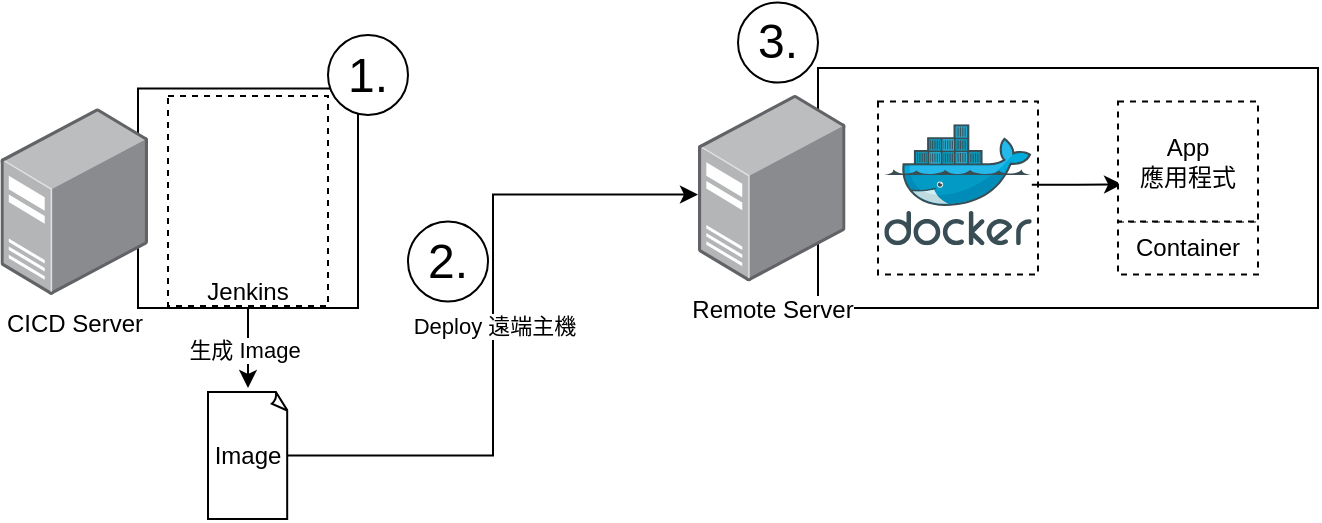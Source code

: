 <mxfile version="24.7.5" pages="3">
  <diagram id="zGulmCbrl5WKnLMLyR-G" name="架構">
    <mxGraphModel dx="907" dy="582" grid="1" gridSize="10" guides="1" tooltips="1" connect="1" arrows="1" fold="1" page="1" pageScale="1" pageWidth="1169" pageHeight="827" math="0" shadow="0">
      <root>
        <mxCell id="0" />
        <mxCell id="1" parent="0" />
        <mxCell id="hnr1kKXd9vWUxd9cDDd0-31" style="edgeStyle=orthogonalEdgeStyle;rounded=0;orthogonalLoop=1;jettySize=auto;html=1;" edge="1" parent="1" source="hnr1kKXd9vWUxd9cDDd0-17">
          <mxGeometry relative="1" as="geometry">
            <mxPoint x="325" y="380.0" as="targetPoint" />
          </mxGeometry>
        </mxCell>
        <mxCell id="hnr1kKXd9vWUxd9cDDd0-33" value="生成 Image" style="edgeLabel;html=1;align=center;verticalAlign=middle;resizable=0;points=[];" vertex="1" connectable="0" parent="hnr1kKXd9vWUxd9cDDd0-31">
          <mxGeometry x="-0.009" y="-2" relative="1" as="geometry">
            <mxPoint x="-2" y="-1" as="offset" />
          </mxGeometry>
        </mxCell>
        <mxCell id="hnr1kKXd9vWUxd9cDDd0-17" value="" style="rounded=0;whiteSpace=wrap;html=1;" vertex="1" parent="1">
          <mxGeometry x="270" y="230.25" width="110" height="109.75" as="geometry" />
        </mxCell>
        <mxCell id="hnr1kKXd9vWUxd9cDDd0-27" value="&lt;div&gt;&lt;/div&gt;" style="rounded=0;whiteSpace=wrap;html=1;dashed=1;" vertex="1" parent="1">
          <mxGeometry x="285" y="234" width="80" height="105" as="geometry" />
        </mxCell>
        <mxCell id="hnr1kKXd9vWUxd9cDDd0-24" value="Jenkins" style="shape=image;verticalLabelPosition=bottom;labelBackgroundColor=default;verticalAlign=top;aspect=fixed;imageAspect=0;image=https://s4.itho.me/sites/default/files/images/733%20%E5%B0%81%E9%9D%A25%20(P28-4%E5%A4%A7%E5%B7%A5%E5%85%B7-Jenkins)-400.png;" vertex="1" parent="1">
          <mxGeometry x="295" y="234" width="60" height="84" as="geometry" />
        </mxCell>
        <mxCell id="KYfs4C4D3kgQdrwAm8qE-4" value="" style="rounded=0;whiteSpace=wrap;html=1;" parent="1" vertex="1">
          <mxGeometry x="610" y="220" width="250" height="120" as="geometry" />
        </mxCell>
        <mxCell id="KYfs4C4D3kgQdrwAm8qE-8" value="&lt;div&gt;&lt;/div&gt;" style="rounded=0;whiteSpace=wrap;html=1;dashed=1;" parent="1" vertex="1">
          <mxGeometry x="640" y="236.75" width="80" height="86.5" as="geometry" />
        </mxCell>
        <mxCell id="KYfs4C4D3kgQdrwAm8qE-2" value="Remote Server" style="image;points=[];aspect=fixed;html=1;align=center;shadow=0;dashed=0;image=img/lib/allied_telesis/computer_and_terminals/Server_Desktop.svg;" parent="1" vertex="1">
          <mxGeometry x="550" y="233.25" width="73.76" height="93.5" as="geometry" />
        </mxCell>
        <mxCell id="hnr1kKXd9vWUxd9cDDd0-28" style="edgeStyle=orthogonalEdgeStyle;rounded=0;orthogonalLoop=1;jettySize=auto;html=1;" edge="1" parent="1" source="KYfs4C4D3kgQdrwAm8qE-3">
          <mxGeometry relative="1" as="geometry">
            <mxPoint x="762.034" y="278.147" as="targetPoint" />
          </mxGeometry>
        </mxCell>
        <mxCell id="KYfs4C4D3kgQdrwAm8qE-3" value="" style="image;sketch=0;aspect=fixed;html=1;points=[];align=center;fontSize=12;image=img/lib/mscae/Docker.svg;" parent="1" vertex="1">
          <mxGeometry x="643.11" y="248.13" width="73.78" height="60.5" as="geometry" />
        </mxCell>
        <mxCell id="KYfs4C4D3kgQdrwAm8qE-6" value="Container" style="rounded=0;whiteSpace=wrap;html=1;dashed=1;" parent="1" vertex="1">
          <mxGeometry x="760" y="296.75" width="70" height="26.5" as="geometry" />
        </mxCell>
        <mxCell id="KYfs4C4D3kgQdrwAm8qE-9" value="App&lt;div&gt;應用程式&lt;/div&gt;" style="rounded=0;whiteSpace=wrap;html=1;dashed=1;" parent="1" vertex="1">
          <mxGeometry x="760" y="236.75" width="70" height="60" as="geometry" />
        </mxCell>
        <mxCell id="hnr1kKXd9vWUxd9cDDd0-1" value="CICD Server" style="image;points=[];aspect=fixed;html=1;align=center;shadow=0;dashed=0;image=img/lib/allied_telesis/computer_and_terminals/Server_Desktop.svg;" vertex="1" parent="1">
          <mxGeometry x="201.24" y="240" width="73.76" height="93.5" as="geometry" />
        </mxCell>
        <mxCell id="hnr1kKXd9vWUxd9cDDd0-30" value="Image" style="whiteSpace=wrap;html=1;shape=mxgraph.basic.document" vertex="1" parent="1">
          <mxGeometry x="305" y="382" width="40" height="63.5" as="geometry" />
        </mxCell>
        <mxCell id="hnr1kKXd9vWUxd9cDDd0-32" style="edgeStyle=orthogonalEdgeStyle;rounded=0;orthogonalLoop=1;jettySize=auto;html=1;entryX=0;entryY=0.535;entryDx=0;entryDy=0;entryPerimeter=0;" edge="1" parent="1" source="hnr1kKXd9vWUxd9cDDd0-30" target="KYfs4C4D3kgQdrwAm8qE-2">
          <mxGeometry relative="1" as="geometry" />
        </mxCell>
        <mxCell id="hnr1kKXd9vWUxd9cDDd0-34" value="Deploy 遠端主機" style="edgeLabel;html=1;align=center;verticalAlign=middle;resizable=0;points=[];" vertex="1" connectable="0" parent="hnr1kKXd9vWUxd9cDDd0-32">
          <mxGeometry x="0.0" relative="1" as="geometry">
            <mxPoint as="offset" />
          </mxGeometry>
        </mxCell>
        <mxCell id="hnr1kKXd9vWUxd9cDDd0-35" value="&lt;font style=&quot;font-size: 24px;&quot;&gt;1.&lt;/font&gt;" style="ellipse;whiteSpace=wrap;html=1;" vertex="1" parent="1">
          <mxGeometry x="365" y="203.5" width="40" height="40" as="geometry" />
        </mxCell>
        <mxCell id="hnr1kKXd9vWUxd9cDDd0-36" value="&lt;font style=&quot;font-size: 24px;&quot;&gt;2.&lt;/font&gt;" style="ellipse;whiteSpace=wrap;html=1;" vertex="1" parent="1">
          <mxGeometry x="405" y="296.75" width="40" height="40" as="geometry" />
        </mxCell>
        <mxCell id="hnr1kKXd9vWUxd9cDDd0-37" value="&lt;font style=&quot;font-size: 24px;&quot;&gt;3.&lt;/font&gt;" style="ellipse;whiteSpace=wrap;html=1;" vertex="1" parent="1">
          <mxGeometry x="570" y="187.25" width="40" height="40" as="geometry" />
        </mxCell>
      </root>
    </mxGraphModel>
  </diagram>
  <diagram name="決定Runtime副本" id="1Amc_j37sxDssn-ybJH9">
    <mxGraphModel dx="1315" dy="844" grid="1" gridSize="10" guides="1" tooltips="1" connect="1" arrows="1" fold="1" page="1" pageScale="1" pageWidth="1169" pageHeight="827" math="0" shadow="0">
      <root>
        <mxCell id="lldb4Gp3CRzsJXC3ru5u-0" />
        <mxCell id="lldb4Gp3CRzsJXC3ru5u-1" parent="lldb4Gp3CRzsJXC3ru5u-0" />
        <mxCell id="nEVGBtsOZPTAMh6AxARu-0" style="edgeStyle=orthogonalEdgeStyle;rounded=0;orthogonalLoop=1;jettySize=auto;html=1;" edge="1" parent="lldb4Gp3CRzsJXC3ru5u-1" source="nEVGBtsOZPTAMh6AxARu-2">
          <mxGeometry relative="1" as="geometry">
            <mxPoint x="325" y="380.0" as="targetPoint" />
          </mxGeometry>
        </mxCell>
        <mxCell id="nEVGBtsOZPTAMh6AxARu-1" value="生成 Image" style="edgeLabel;html=1;align=center;verticalAlign=middle;resizable=0;points=[];" vertex="1" connectable="0" parent="nEVGBtsOZPTAMh6AxARu-0">
          <mxGeometry x="-0.009" y="-2" relative="1" as="geometry">
            <mxPoint x="-2" y="-1" as="offset" />
          </mxGeometry>
        </mxCell>
        <mxCell id="nEVGBtsOZPTAMh6AxARu-2" value="" style="rounded=0;whiteSpace=wrap;html=1;" vertex="1" parent="lldb4Gp3CRzsJXC3ru5u-1">
          <mxGeometry x="270" y="230.25" width="110" height="109.75" as="geometry" />
        </mxCell>
        <mxCell id="nEVGBtsOZPTAMh6AxARu-3" value="&lt;div&gt;&lt;/div&gt;" style="rounded=0;whiteSpace=wrap;html=1;dashed=1;" vertex="1" parent="lldb4Gp3CRzsJXC3ru5u-1">
          <mxGeometry x="285" y="234" width="80" height="105" as="geometry" />
        </mxCell>
        <mxCell id="nEVGBtsOZPTAMh6AxARu-4" value="Jenkins" style="shape=image;verticalLabelPosition=bottom;labelBackgroundColor=default;verticalAlign=top;aspect=fixed;imageAspect=0;image=https://s4.itho.me/sites/default/files/images/733%20%E5%B0%81%E9%9D%A25%20(P28-4%E5%A4%A7%E5%B7%A5%E5%85%B7-Jenkins)-400.png;" vertex="1" parent="lldb4Gp3CRzsJXC3ru5u-1">
          <mxGeometry x="295" y="234" width="60" height="84" as="geometry" />
        </mxCell>
        <mxCell id="nEVGBtsOZPTAMh6AxARu-5" value="" style="rounded=0;whiteSpace=wrap;html=1;" vertex="1" parent="lldb4Gp3CRzsJXC3ru5u-1">
          <mxGeometry x="610" y="220" width="250" height="120" as="geometry" />
        </mxCell>
        <mxCell id="nEVGBtsOZPTAMh6AxARu-6" value="&lt;div&gt;&lt;/div&gt;" style="rounded=0;whiteSpace=wrap;html=1;dashed=1;" vertex="1" parent="lldb4Gp3CRzsJXC3ru5u-1">
          <mxGeometry x="640" y="236.75" width="80" height="86.5" as="geometry" />
        </mxCell>
        <mxCell id="nEVGBtsOZPTAMh6AxARu-7" value="Remote Server" style="image;points=[];aspect=fixed;html=1;align=center;shadow=0;dashed=0;image=img/lib/allied_telesis/computer_and_terminals/Server_Desktop.svg;" vertex="1" parent="lldb4Gp3CRzsJXC3ru5u-1">
          <mxGeometry x="550" y="233.25" width="73.76" height="93.5" as="geometry" />
        </mxCell>
        <mxCell id="nEVGBtsOZPTAMh6AxARu-8" style="edgeStyle=orthogonalEdgeStyle;rounded=0;orthogonalLoop=1;jettySize=auto;html=1;" edge="1" parent="lldb4Gp3CRzsJXC3ru5u-1" source="nEVGBtsOZPTAMh6AxARu-9">
          <mxGeometry relative="1" as="geometry">
            <mxPoint x="762.034" y="278.147" as="targetPoint" />
          </mxGeometry>
        </mxCell>
        <mxCell id="nEVGBtsOZPTAMh6AxARu-9" value="" style="image;sketch=0;aspect=fixed;html=1;points=[];align=center;fontSize=12;image=img/lib/mscae/Docker.svg;" vertex="1" parent="lldb4Gp3CRzsJXC3ru5u-1">
          <mxGeometry x="643.11" y="248.13" width="73.78" height="60.5" as="geometry" />
        </mxCell>
        <mxCell id="nEVGBtsOZPTAMh6AxARu-10" value="Container" style="rounded=0;whiteSpace=wrap;html=1;dashed=1;" vertex="1" parent="lldb4Gp3CRzsJXC3ru5u-1">
          <mxGeometry x="760" y="296.75" width="70" height="26.5" as="geometry" />
        </mxCell>
        <mxCell id="nEVGBtsOZPTAMh6AxARu-11" value="App&lt;div&gt;應用程式&lt;/div&gt;" style="rounded=0;whiteSpace=wrap;html=1;dashed=1;" vertex="1" parent="lldb4Gp3CRzsJXC3ru5u-1">
          <mxGeometry x="760" y="236.75" width="70" height="60" as="geometry" />
        </mxCell>
        <mxCell id="nEVGBtsOZPTAMh6AxARu-12" value="CICD Server" style="image;points=[];aspect=fixed;html=1;align=center;shadow=0;dashed=0;image=img/lib/allied_telesis/computer_and_terminals/Server_Desktop.svg;" vertex="1" parent="lldb4Gp3CRzsJXC3ru5u-1">
          <mxGeometry x="201.24" y="240" width="73.76" height="93.5" as="geometry" />
        </mxCell>
        <mxCell id="nEVGBtsOZPTAMh6AxARu-13" value="Image" style="whiteSpace=wrap;html=1;shape=mxgraph.basic.document" vertex="1" parent="lldb4Gp3CRzsJXC3ru5u-1">
          <mxGeometry x="305" y="382" width="40" height="63.5" as="geometry" />
        </mxCell>
        <mxCell id="nEVGBtsOZPTAMh6AxARu-14" style="edgeStyle=orthogonalEdgeStyle;rounded=0;orthogonalLoop=1;jettySize=auto;html=1;entryX=0;entryY=0.535;entryDx=0;entryDy=0;entryPerimeter=0;" edge="1" parent="lldb4Gp3CRzsJXC3ru5u-1" source="nEVGBtsOZPTAMh6AxARu-13" target="nEVGBtsOZPTAMh6AxARu-7">
          <mxGeometry relative="1" as="geometry" />
        </mxCell>
        <mxCell id="nEVGBtsOZPTAMh6AxARu-15" value="Deploy 遠端主機" style="edgeLabel;html=1;align=center;verticalAlign=middle;resizable=0;points=[];" vertex="1" connectable="0" parent="nEVGBtsOZPTAMh6AxARu-14">
          <mxGeometry x="0.0" relative="1" as="geometry">
            <mxPoint as="offset" />
          </mxGeometry>
        </mxCell>
        <mxCell id="nEVGBtsOZPTAMh6AxARu-19" value="" style="swimlane;startSize=0;strokeWidth=7;fillColor=#dae8fc;strokeColor=#CC0000;dashed=1;" vertex="1" parent="lldb4Gp3CRzsJXC3ru5u-1">
          <mxGeometry x="180" y="200" width="230" height="280" as="geometry" />
        </mxCell>
      </root>
    </mxGraphModel>
  </diagram>
  <diagram name="檢查使用的Runtime" id="BQIIO7aI4EustTDeWfjX">
    <mxGraphModel dx="1315" dy="844" grid="1" gridSize="10" guides="1" tooltips="1" connect="1" arrows="1" fold="1" page="1" pageScale="1" pageWidth="1169" pageHeight="827" math="0" shadow="0">
      <root>
        <mxCell id="9yCowEcjL1yYhiwPV2Tr-0" />
        <mxCell id="9yCowEcjL1yYhiwPV2Tr-1" parent="9yCowEcjL1yYhiwPV2Tr-0" />
        <mxCell id="9yCowEcjL1yYhiwPV2Tr-2" style="edgeStyle=orthogonalEdgeStyle;rounded=0;orthogonalLoop=1;jettySize=auto;html=1;" edge="1" parent="9yCowEcjL1yYhiwPV2Tr-1" source="9yCowEcjL1yYhiwPV2Tr-4">
          <mxGeometry relative="1" as="geometry">
            <mxPoint x="325" y="380.0" as="targetPoint" />
          </mxGeometry>
        </mxCell>
        <mxCell id="9yCowEcjL1yYhiwPV2Tr-3" value="生成 Image" style="edgeLabel;html=1;align=center;verticalAlign=middle;resizable=0;points=[];" vertex="1" connectable="0" parent="9yCowEcjL1yYhiwPV2Tr-2">
          <mxGeometry x="-0.009" y="-2" relative="1" as="geometry">
            <mxPoint x="-2" y="-1" as="offset" />
          </mxGeometry>
        </mxCell>
        <mxCell id="9yCowEcjL1yYhiwPV2Tr-4" value="" style="rounded=0;whiteSpace=wrap;html=1;" vertex="1" parent="9yCowEcjL1yYhiwPV2Tr-1">
          <mxGeometry x="270" y="230.25" width="110" height="109.75" as="geometry" />
        </mxCell>
        <mxCell id="9yCowEcjL1yYhiwPV2Tr-5" value="&lt;div&gt;&lt;/div&gt;" style="rounded=0;whiteSpace=wrap;html=1;dashed=1;" vertex="1" parent="9yCowEcjL1yYhiwPV2Tr-1">
          <mxGeometry x="285" y="234" width="80" height="105" as="geometry" />
        </mxCell>
        <mxCell id="9yCowEcjL1yYhiwPV2Tr-6" value="Jenkins" style="shape=image;verticalLabelPosition=bottom;labelBackgroundColor=default;verticalAlign=top;aspect=fixed;imageAspect=0;image=https://s4.itho.me/sites/default/files/images/733%20%E5%B0%81%E9%9D%A25%20(P28-4%E5%A4%A7%E5%B7%A5%E5%85%B7-Jenkins)-400.png;" vertex="1" parent="9yCowEcjL1yYhiwPV2Tr-1">
          <mxGeometry x="295" y="234" width="60" height="84" as="geometry" />
        </mxCell>
        <mxCell id="9yCowEcjL1yYhiwPV2Tr-7" value="" style="rounded=0;whiteSpace=wrap;html=1;" vertex="1" parent="9yCowEcjL1yYhiwPV2Tr-1">
          <mxGeometry x="610" y="220" width="250" height="120" as="geometry" />
        </mxCell>
        <mxCell id="9yCowEcjL1yYhiwPV2Tr-8" value="&lt;div&gt;&lt;/div&gt;" style="rounded=0;whiteSpace=wrap;html=1;dashed=1;" vertex="1" parent="9yCowEcjL1yYhiwPV2Tr-1">
          <mxGeometry x="640" y="236.75" width="80" height="86.5" as="geometry" />
        </mxCell>
        <mxCell id="9yCowEcjL1yYhiwPV2Tr-9" value="Remote Server" style="image;points=[];aspect=fixed;html=1;align=center;shadow=0;dashed=0;image=img/lib/allied_telesis/computer_and_terminals/Server_Desktop.svg;" vertex="1" parent="9yCowEcjL1yYhiwPV2Tr-1">
          <mxGeometry x="550" y="233.25" width="73.76" height="93.5" as="geometry" />
        </mxCell>
        <mxCell id="9yCowEcjL1yYhiwPV2Tr-10" style="edgeStyle=orthogonalEdgeStyle;rounded=0;orthogonalLoop=1;jettySize=auto;html=1;" edge="1" parent="9yCowEcjL1yYhiwPV2Tr-1" source="9yCowEcjL1yYhiwPV2Tr-11">
          <mxGeometry relative="1" as="geometry">
            <mxPoint x="762.034" y="278.147" as="targetPoint" />
          </mxGeometry>
        </mxCell>
        <mxCell id="9yCowEcjL1yYhiwPV2Tr-11" value="" style="image;sketch=0;aspect=fixed;html=1;points=[];align=center;fontSize=12;image=img/lib/mscae/Docker.svg;" vertex="1" parent="9yCowEcjL1yYhiwPV2Tr-1">
          <mxGeometry x="643.11" y="248.13" width="73.78" height="60.5" as="geometry" />
        </mxCell>
        <mxCell id="9yCowEcjL1yYhiwPV2Tr-12" value="Container" style="rounded=0;whiteSpace=wrap;html=1;dashed=1;" vertex="1" parent="9yCowEcjL1yYhiwPV2Tr-1">
          <mxGeometry x="760" y="296.75" width="70" height="26.5" as="geometry" />
        </mxCell>
        <mxCell id="9yCowEcjL1yYhiwPV2Tr-13" value="App&lt;div&gt;應用程式&lt;/div&gt;" style="rounded=0;whiteSpace=wrap;html=1;dashed=1;" vertex="1" parent="9yCowEcjL1yYhiwPV2Tr-1">
          <mxGeometry x="760" y="236.75" width="70" height="60" as="geometry" />
        </mxCell>
        <mxCell id="9yCowEcjL1yYhiwPV2Tr-14" value="CICD Server" style="image;points=[];aspect=fixed;html=1;align=center;shadow=0;dashed=0;image=img/lib/allied_telesis/computer_and_terminals/Server_Desktop.svg;" vertex="1" parent="9yCowEcjL1yYhiwPV2Tr-1">
          <mxGeometry x="201.24" y="240" width="73.76" height="93.5" as="geometry" />
        </mxCell>
        <mxCell id="9yCowEcjL1yYhiwPV2Tr-15" value="Image" style="whiteSpace=wrap;html=1;shape=mxgraph.basic.document" vertex="1" parent="9yCowEcjL1yYhiwPV2Tr-1">
          <mxGeometry x="305" y="382" width="40" height="63.5" as="geometry" />
        </mxCell>
        <mxCell id="9yCowEcjL1yYhiwPV2Tr-16" style="edgeStyle=orthogonalEdgeStyle;rounded=0;orthogonalLoop=1;jettySize=auto;html=1;entryX=0;entryY=0.535;entryDx=0;entryDy=0;entryPerimeter=0;" edge="1" parent="9yCowEcjL1yYhiwPV2Tr-1" source="9yCowEcjL1yYhiwPV2Tr-15" target="9yCowEcjL1yYhiwPV2Tr-9">
          <mxGeometry relative="1" as="geometry" />
        </mxCell>
        <mxCell id="9yCowEcjL1yYhiwPV2Tr-17" value="Deploy 遠端主機" style="edgeLabel;html=1;align=center;verticalAlign=middle;resizable=0;points=[];" vertex="1" connectable="0" parent="9yCowEcjL1yYhiwPV2Tr-16">
          <mxGeometry x="0.0" relative="1" as="geometry">
            <mxPoint as="offset" />
          </mxGeometry>
        </mxCell>
        <mxCell id="9yCowEcjL1yYhiwPV2Tr-19" value="" style="swimlane;startSize=0;strokeWidth=7;fillColor=#dae8fc;strokeColor=#CC0000;dashed=1;" vertex="1" parent="9yCowEcjL1yYhiwPV2Tr-1">
          <mxGeometry x="740" y="196.75" width="140" height="163.25" as="geometry" />
        </mxCell>
      </root>
    </mxGraphModel>
  </diagram>
</mxfile>
